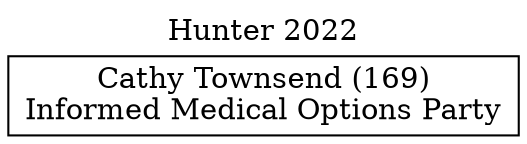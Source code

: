 // House preference flow
digraph "Cathy Townsend (169)_Hunter_2022" {
	graph [label="Hunter 2022" labelloc=t mclimit=10]
	node [shape=box]
	"Cathy Townsend (169)" [label="Cathy Townsend (169)
Informed Medical Options Party"]
}
